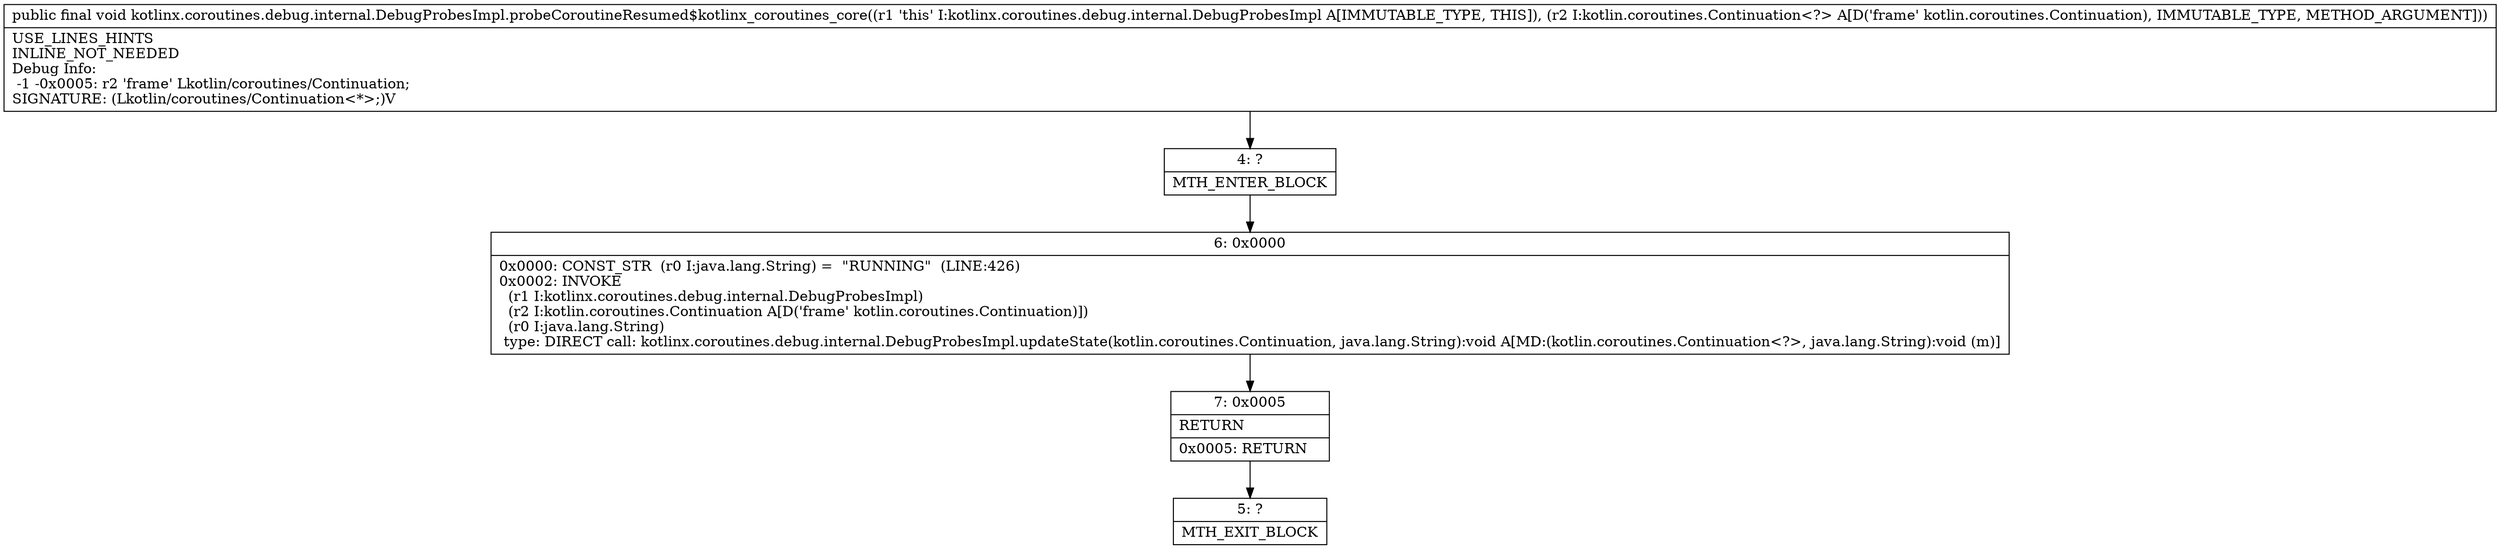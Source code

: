 digraph "CFG forkotlinx.coroutines.debug.internal.DebugProbesImpl.probeCoroutineResumed$kotlinx_coroutines_core(Lkotlin\/coroutines\/Continuation;)V" {
Node_4 [shape=record,label="{4\:\ ?|MTH_ENTER_BLOCK\l}"];
Node_6 [shape=record,label="{6\:\ 0x0000|0x0000: CONST_STR  (r0 I:java.lang.String) =  \"RUNNING\"  (LINE:426)\l0x0002: INVOKE  \l  (r1 I:kotlinx.coroutines.debug.internal.DebugProbesImpl)\l  (r2 I:kotlin.coroutines.Continuation A[D('frame' kotlin.coroutines.Continuation)])\l  (r0 I:java.lang.String)\l type: DIRECT call: kotlinx.coroutines.debug.internal.DebugProbesImpl.updateState(kotlin.coroutines.Continuation, java.lang.String):void A[MD:(kotlin.coroutines.Continuation\<?\>, java.lang.String):void (m)]\l}"];
Node_7 [shape=record,label="{7\:\ 0x0005|RETURN\l|0x0005: RETURN   \l}"];
Node_5 [shape=record,label="{5\:\ ?|MTH_EXIT_BLOCK\l}"];
MethodNode[shape=record,label="{public final void kotlinx.coroutines.debug.internal.DebugProbesImpl.probeCoroutineResumed$kotlinx_coroutines_core((r1 'this' I:kotlinx.coroutines.debug.internal.DebugProbesImpl A[IMMUTABLE_TYPE, THIS]), (r2 I:kotlin.coroutines.Continuation\<?\> A[D('frame' kotlin.coroutines.Continuation), IMMUTABLE_TYPE, METHOD_ARGUMENT]))  | USE_LINES_HINTS\lINLINE_NOT_NEEDED\lDebug Info:\l  \-1 \-0x0005: r2 'frame' Lkotlin\/coroutines\/Continuation;\lSIGNATURE: (Lkotlin\/coroutines\/Continuation\<*\>;)V\l}"];
MethodNode -> Node_4;Node_4 -> Node_6;
Node_6 -> Node_7;
Node_7 -> Node_5;
}

